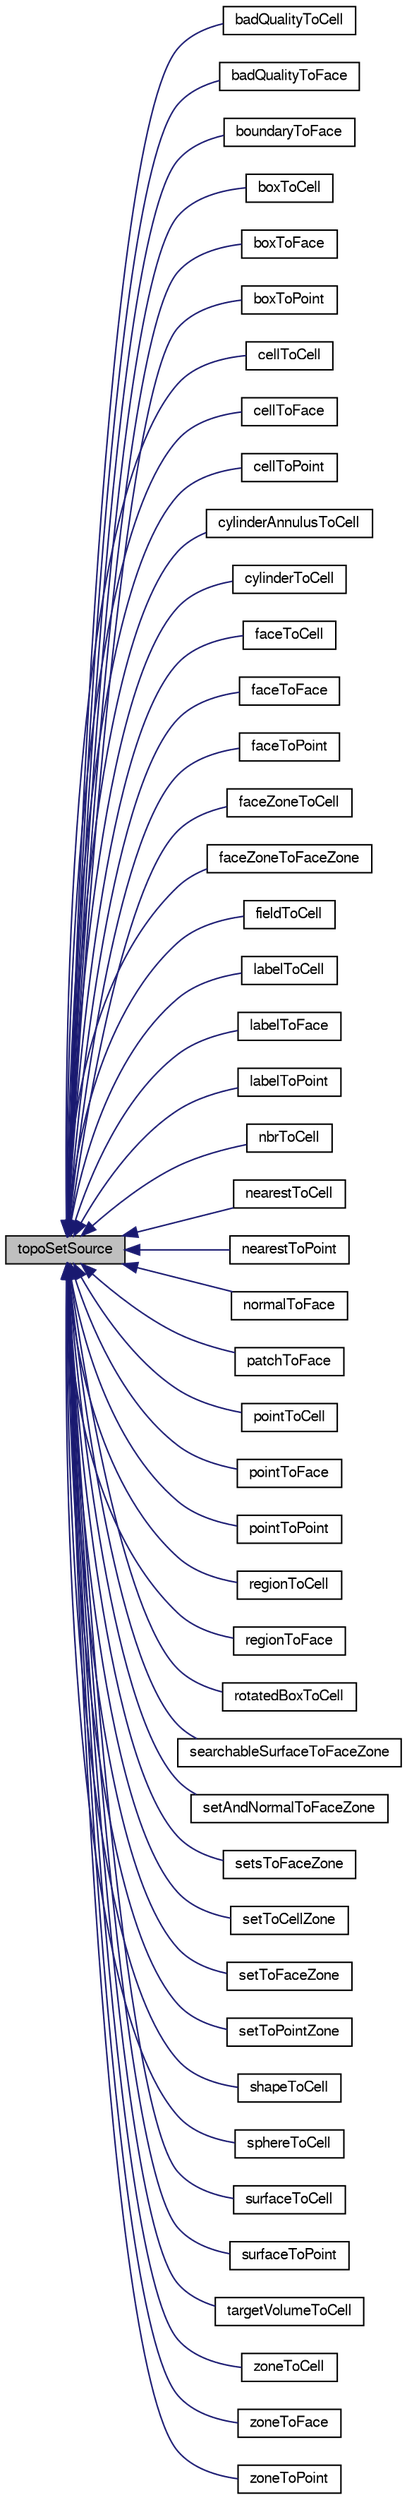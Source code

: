digraph "topoSetSource"
{
  bgcolor="transparent";
  edge [fontname="FreeSans",fontsize="10",labelfontname="FreeSans",labelfontsize="10"];
  node [fontname="FreeSans",fontsize="10",shape=record];
  rankdir="LR";
  Node0 [label="topoSetSource",height=0.2,width=0.4,color="black", fillcolor="grey75", style="filled", fontcolor="black"];
  Node0 -> Node1 [dir="back",color="midnightblue",fontsize="10",style="solid",fontname="FreeSans"];
  Node1 [label="badQualityToCell",height=0.2,width=0.4,color="black",URL="$a21538.html",tooltip="Selects bad quality cells (using snappyHexMesh/cvMesh mesh quality selector) "];
  Node0 -> Node2 [dir="back",color="midnightblue",fontsize="10",style="solid",fontname="FreeSans"];
  Node2 [label="badQualityToFace",height=0.2,width=0.4,color="black",URL="$a21542.html",tooltip="Selects bad quality faces (using snappyHexMesh/cvMesh mesh quality selector) "];
  Node0 -> Node3 [dir="back",color="midnightblue",fontsize="10",style="solid",fontname="FreeSans"];
  Node3 [label="boundaryToFace",height=0.2,width=0.4,color="black",URL="$a25342.html",tooltip="A topoSetSource to select all external (boundary) faces. "];
  Node0 -> Node4 [dir="back",color="midnightblue",fontsize="10",style="solid",fontname="FreeSans"];
  Node4 [label="boxToCell",height=0.2,width=0.4,color="black",URL="$a25262.html",tooltip="A topoSetSource to select cells based on cell centres inside box(es). "];
  Node0 -> Node5 [dir="back",color="midnightblue",fontsize="10",style="solid",fontname="FreeSans"];
  Node5 [label="boxToFace",height=0.2,width=0.4,color="black",URL="$a25346.html",tooltip="A topoSetSource to select faces based on face centres inside box. "];
  Node0 -> Node6 [dir="back",color="midnightblue",fontsize="10",style="solid",fontname="FreeSans"];
  Node6 [label="boxToPoint",height=0.2,width=0.4,color="black",URL="$a25402.html",tooltip="A topoSetSource to select points based on whether they are inside box. "];
  Node0 -> Node7 [dir="back",color="midnightblue",fontsize="10",style="solid",fontname="FreeSans"];
  Node7 [label="cellToCell",height=0.2,width=0.4,color="black",URL="$a25266.html",tooltip="A topoSetSource to select the cells from another cellSet. "];
  Node0 -> Node8 [dir="back",color="midnightblue",fontsize="10",style="solid",fontname="FreeSans"];
  Node8 [label="cellToFace",height=0.2,width=0.4,color="black",URL="$a25350.html",tooltip="A topoSetSource to select a faceSet from cells. "];
  Node0 -> Node9 [dir="back",color="midnightblue",fontsize="10",style="solid",fontname="FreeSans"];
  Node9 [label="cellToPoint",height=0.2,width=0.4,color="black",URL="$a25406.html",tooltip="A topoSetSource to select points based on usage in cells. "];
  Node0 -> Node10 [dir="back",color="midnightblue",fontsize="10",style="solid",fontname="FreeSans"];
  Node10 [label="cylinderAnnulusToCell",height=0.2,width=0.4,color="black",URL="$a25270.html",tooltip="A topoSetSource to select cells based on cell centres inside a cylinder annulus. "];
  Node0 -> Node11 [dir="back",color="midnightblue",fontsize="10",style="solid",fontname="FreeSans"];
  Node11 [label="cylinderToCell",height=0.2,width=0.4,color="black",URL="$a25274.html",tooltip="A topoSetSource to select cells based on cell centres inside a cylinder. "];
  Node0 -> Node12 [dir="back",color="midnightblue",fontsize="10",style="solid",fontname="FreeSans"];
  Node12 [label="faceToCell",height=0.2,width=0.4,color="black",URL="$a25278.html",tooltip="A topoSetSource to select cells based on usage in faces. "];
  Node0 -> Node13 [dir="back",color="midnightblue",fontsize="10",style="solid",fontname="FreeSans"];
  Node13 [label="faceToFace",height=0.2,width=0.4,color="black",URL="$a25354.html",tooltip="A topoSetSource to select faces based on usage in another faceSet. "];
  Node0 -> Node14 [dir="back",color="midnightblue",fontsize="10",style="solid",fontname="FreeSans"];
  Node14 [label="faceToPoint",height=0.2,width=0.4,color="black",URL="$a25410.html",tooltip="A topoSetSource to select points based on usage in faces. "];
  Node0 -> Node15 [dir="back",color="midnightblue",fontsize="10",style="solid",fontname="FreeSans"];
  Node15 [label="faceZoneToCell",height=0.2,width=0.4,color="black",URL="$a25282.html",tooltip="A topoSetSource to select cells based on side of faceZone. "];
  Node0 -> Node16 [dir="back",color="midnightblue",fontsize="10",style="solid",fontname="FreeSans"];
  Node16 [label="faceZoneToFaceZone",height=0.2,width=0.4,color="black",URL="$a25382.html",tooltip="A topoSetSource to select faces based on usage in another faceSet. "];
  Node0 -> Node17 [dir="back",color="midnightblue",fontsize="10",style="solid",fontname="FreeSans"];
  Node17 [label="fieldToCell",height=0.2,width=0.4,color="black",URL="$a25290.html",tooltip="A topoSetSource to select cells based on field values. "];
  Node0 -> Node18 [dir="back",color="midnightblue",fontsize="10",style="solid",fontname="FreeSans"];
  Node18 [label="labelToCell",height=0.2,width=0.4,color="black",URL="$a25294.html",tooltip="A topoSetSource to select cells based on explicitly given labels. "];
  Node0 -> Node19 [dir="back",color="midnightblue",fontsize="10",style="solid",fontname="FreeSans"];
  Node19 [label="labelToFace",height=0.2,width=0.4,color="black",URL="$a25358.html",tooltip="A topoSetSource to select faces given explicitly provided face labels. "];
  Node0 -> Node20 [dir="back",color="midnightblue",fontsize="10",style="solid",fontname="FreeSans"];
  Node20 [label="labelToPoint",height=0.2,width=0.4,color="black",URL="$a25414.html",tooltip="A topoSetSource to select points given explicitly provided labels. "];
  Node0 -> Node21 [dir="back",color="midnightblue",fontsize="10",style="solid",fontname="FreeSans"];
  Node21 [label="nbrToCell",height=0.2,width=0.4,color="black",URL="$a25298.html",tooltip="A topoSetSource to select cells based on number of neighbouring cells (i.e. number of internal or cou..."];
  Node0 -> Node22 [dir="back",color="midnightblue",fontsize="10",style="solid",fontname="FreeSans"];
  Node22 [label="nearestToCell",height=0.2,width=0.4,color="black",URL="$a25302.html",tooltip="A topoSetSource to select cells nearest to points. "];
  Node0 -> Node23 [dir="back",color="midnightblue",fontsize="10",style="solid",fontname="FreeSans"];
  Node23 [label="nearestToPoint",height=0.2,width=0.4,color="black",URL="$a25418.html",tooltip="A topoSetSource to select points nearest to points. "];
  Node0 -> Node24 [dir="back",color="midnightblue",fontsize="10",style="solid",fontname="FreeSans"];
  Node24 [label="normalToFace",height=0.2,width=0.4,color="black",URL="$a25362.html",tooltip="A topoSetSource to select faces based on normal. "];
  Node0 -> Node25 [dir="back",color="midnightblue",fontsize="10",style="solid",fontname="FreeSans"];
  Node25 [label="patchToFace",height=0.2,width=0.4,color="black",URL="$a25366.html",tooltip="A topoSetSource to select faces based on usage in patches. "];
  Node0 -> Node26 [dir="back",color="midnightblue",fontsize="10",style="solid",fontname="FreeSans"];
  Node26 [label="pointToCell",height=0.2,width=0.4,color="black",URL="$a25306.html",tooltip="A topoSetSource to select cells based on usage of points. "];
  Node0 -> Node27 [dir="back",color="midnightblue",fontsize="10",style="solid",fontname="FreeSans"];
  Node27 [label="pointToFace",height=0.2,width=0.4,color="black",URL="$a25370.html",tooltip="A topoSetSource to select faces based on use of points. "];
  Node0 -> Node28 [dir="back",color="midnightblue",fontsize="10",style="solid",fontname="FreeSans"];
  Node28 [label="pointToPoint",height=0.2,width=0.4,color="black",URL="$a25422.html",tooltip="A topoSetSource to select points based on usage in pointSet. "];
  Node0 -> Node29 [dir="back",color="midnightblue",fontsize="10",style="solid",fontname="FreeSans"];
  Node29 [label="regionToCell",height=0.2,width=0.4,color="black",URL="$a25310.html",tooltip="TopoSetSource. Select cells belonging to topological connected region (that contains given points) ..."];
  Node0 -> Node30 [dir="back",color="midnightblue",fontsize="10",style="solid",fontname="FreeSans"];
  Node30 [label="regionToFace",height=0.2,width=0.4,color="black",URL="$a25374.html",tooltip="A topoSetSource to select faces belonging to topological connected region (that contains given point)..."];
  Node0 -> Node31 [dir="back",color="midnightblue",fontsize="10",style="solid",fontname="FreeSans"];
  Node31 [label="rotatedBoxToCell",height=0.2,width=0.4,color="black",URL="$a25314.html",tooltip="A topoSetSource to select cells based on cell centres inside rotated/skewed box (parallelopiped?). "];
  Node0 -> Node32 [dir="back",color="midnightblue",fontsize="10",style="solid",fontname="FreeSans"];
  Node32 [label="searchableSurfaceToFaceZone",height=0.2,width=0.4,color="black",URL="$a25386.html",tooltip="A topoSetSource to select faces based on intersection (of cell-cell vector) with a surface..."];
  Node0 -> Node33 [dir="back",color="midnightblue",fontsize="10",style="solid",fontname="FreeSans"];
  Node33 [label="setAndNormalToFaceZone",height=0.2,width=0.4,color="black",URL="$a25390.html",tooltip="A topoSetSource to select faces based on usage in a faceSet, where the normal vector is used to orien..."];
  Node0 -> Node34 [dir="back",color="midnightblue",fontsize="10",style="solid",fontname="FreeSans"];
  Node34 [label="setsToFaceZone",height=0.2,width=0.4,color="black",URL="$a25394.html",tooltip="A topoSetSource to select faces based on usage in a faceSet and cellSet. "];
  Node0 -> Node35 [dir="back",color="midnightblue",fontsize="10",style="solid",fontname="FreeSans"];
  Node35 [label="setToCellZone",height=0.2,width=0.4,color="black",URL="$a25338.html",tooltip="A topoSetSource to select cells based on usage in a cellSet. "];
  Node0 -> Node36 [dir="back",color="midnightblue",fontsize="10",style="solid",fontname="FreeSans"];
  Node36 [label="setToFaceZone",height=0.2,width=0.4,color="black",URL="$a25398.html",tooltip="A topoSetSource to select faces based on usage in a faceSet. Sets flipMap to true. "];
  Node0 -> Node37 [dir="back",color="midnightblue",fontsize="10",style="solid",fontname="FreeSans"];
  Node37 [label="setToPointZone",height=0.2,width=0.4,color="black",URL="$a25434.html",tooltip="A topoSetSource to select points based on usage in a pointSet. "];
  Node0 -> Node38 [dir="back",color="midnightblue",fontsize="10",style="solid",fontname="FreeSans"];
  Node38 [label="shapeToCell",height=0.2,width=0.4,color="black",URL="$a25318.html",tooltip="A topoSetSource to select cells based on cell shape. "];
  Node0 -> Node39 [dir="back",color="midnightblue",fontsize="10",style="solid",fontname="FreeSans"];
  Node39 [label="sphereToCell",height=0.2,width=0.4,color="black",URL="$a25322.html",tooltip="A topoSetSource to select cells based on cell centres inside sphere. "];
  Node0 -> Node40 [dir="back",color="midnightblue",fontsize="10",style="solid",fontname="FreeSans"];
  Node40 [label="surfaceToCell",height=0.2,width=0.4,color="black",URL="$a25326.html",tooltip="A topoSetSource to select cells based on relation to surface. "];
  Node0 -> Node41 [dir="back",color="midnightblue",fontsize="10",style="solid",fontname="FreeSans"];
  Node41 [label="surfaceToPoint",height=0.2,width=0.4,color="black",URL="$a25426.html",tooltip="A topoSetSource to selects points based on relation to surface. "];
  Node0 -> Node42 [dir="back",color="midnightblue",fontsize="10",style="solid",fontname="FreeSans"];
  Node42 [label="targetVolumeToCell",height=0.2,width=0.4,color="black",URL="$a25330.html",tooltip="A topoSetSource to select cells based on the wanted volume of selected cells. Adapts a plane until it..."];
  Node0 -> Node43 [dir="back",color="midnightblue",fontsize="10",style="solid",fontname="FreeSans"];
  Node43 [label="zoneToCell",height=0.2,width=0.4,color="black",URL="$a25334.html",tooltip="A topoSetSource to select faces based on cellZone. "];
  Node0 -> Node44 [dir="back",color="midnightblue",fontsize="10",style="solid",fontname="FreeSans"];
  Node44 [label="zoneToFace",height=0.2,width=0.4,color="black",URL="$a25378.html",tooltip="A topoSetSource to select faces based on faceZone. "];
  Node0 -> Node45 [dir="back",color="midnightblue",fontsize="10",style="solid",fontname="FreeSans"];
  Node45 [label="zoneToPoint",height=0.2,width=0.4,color="black",URL="$a25430.html",tooltip="A topoSetSource to select points based on pointZone. "];
}
